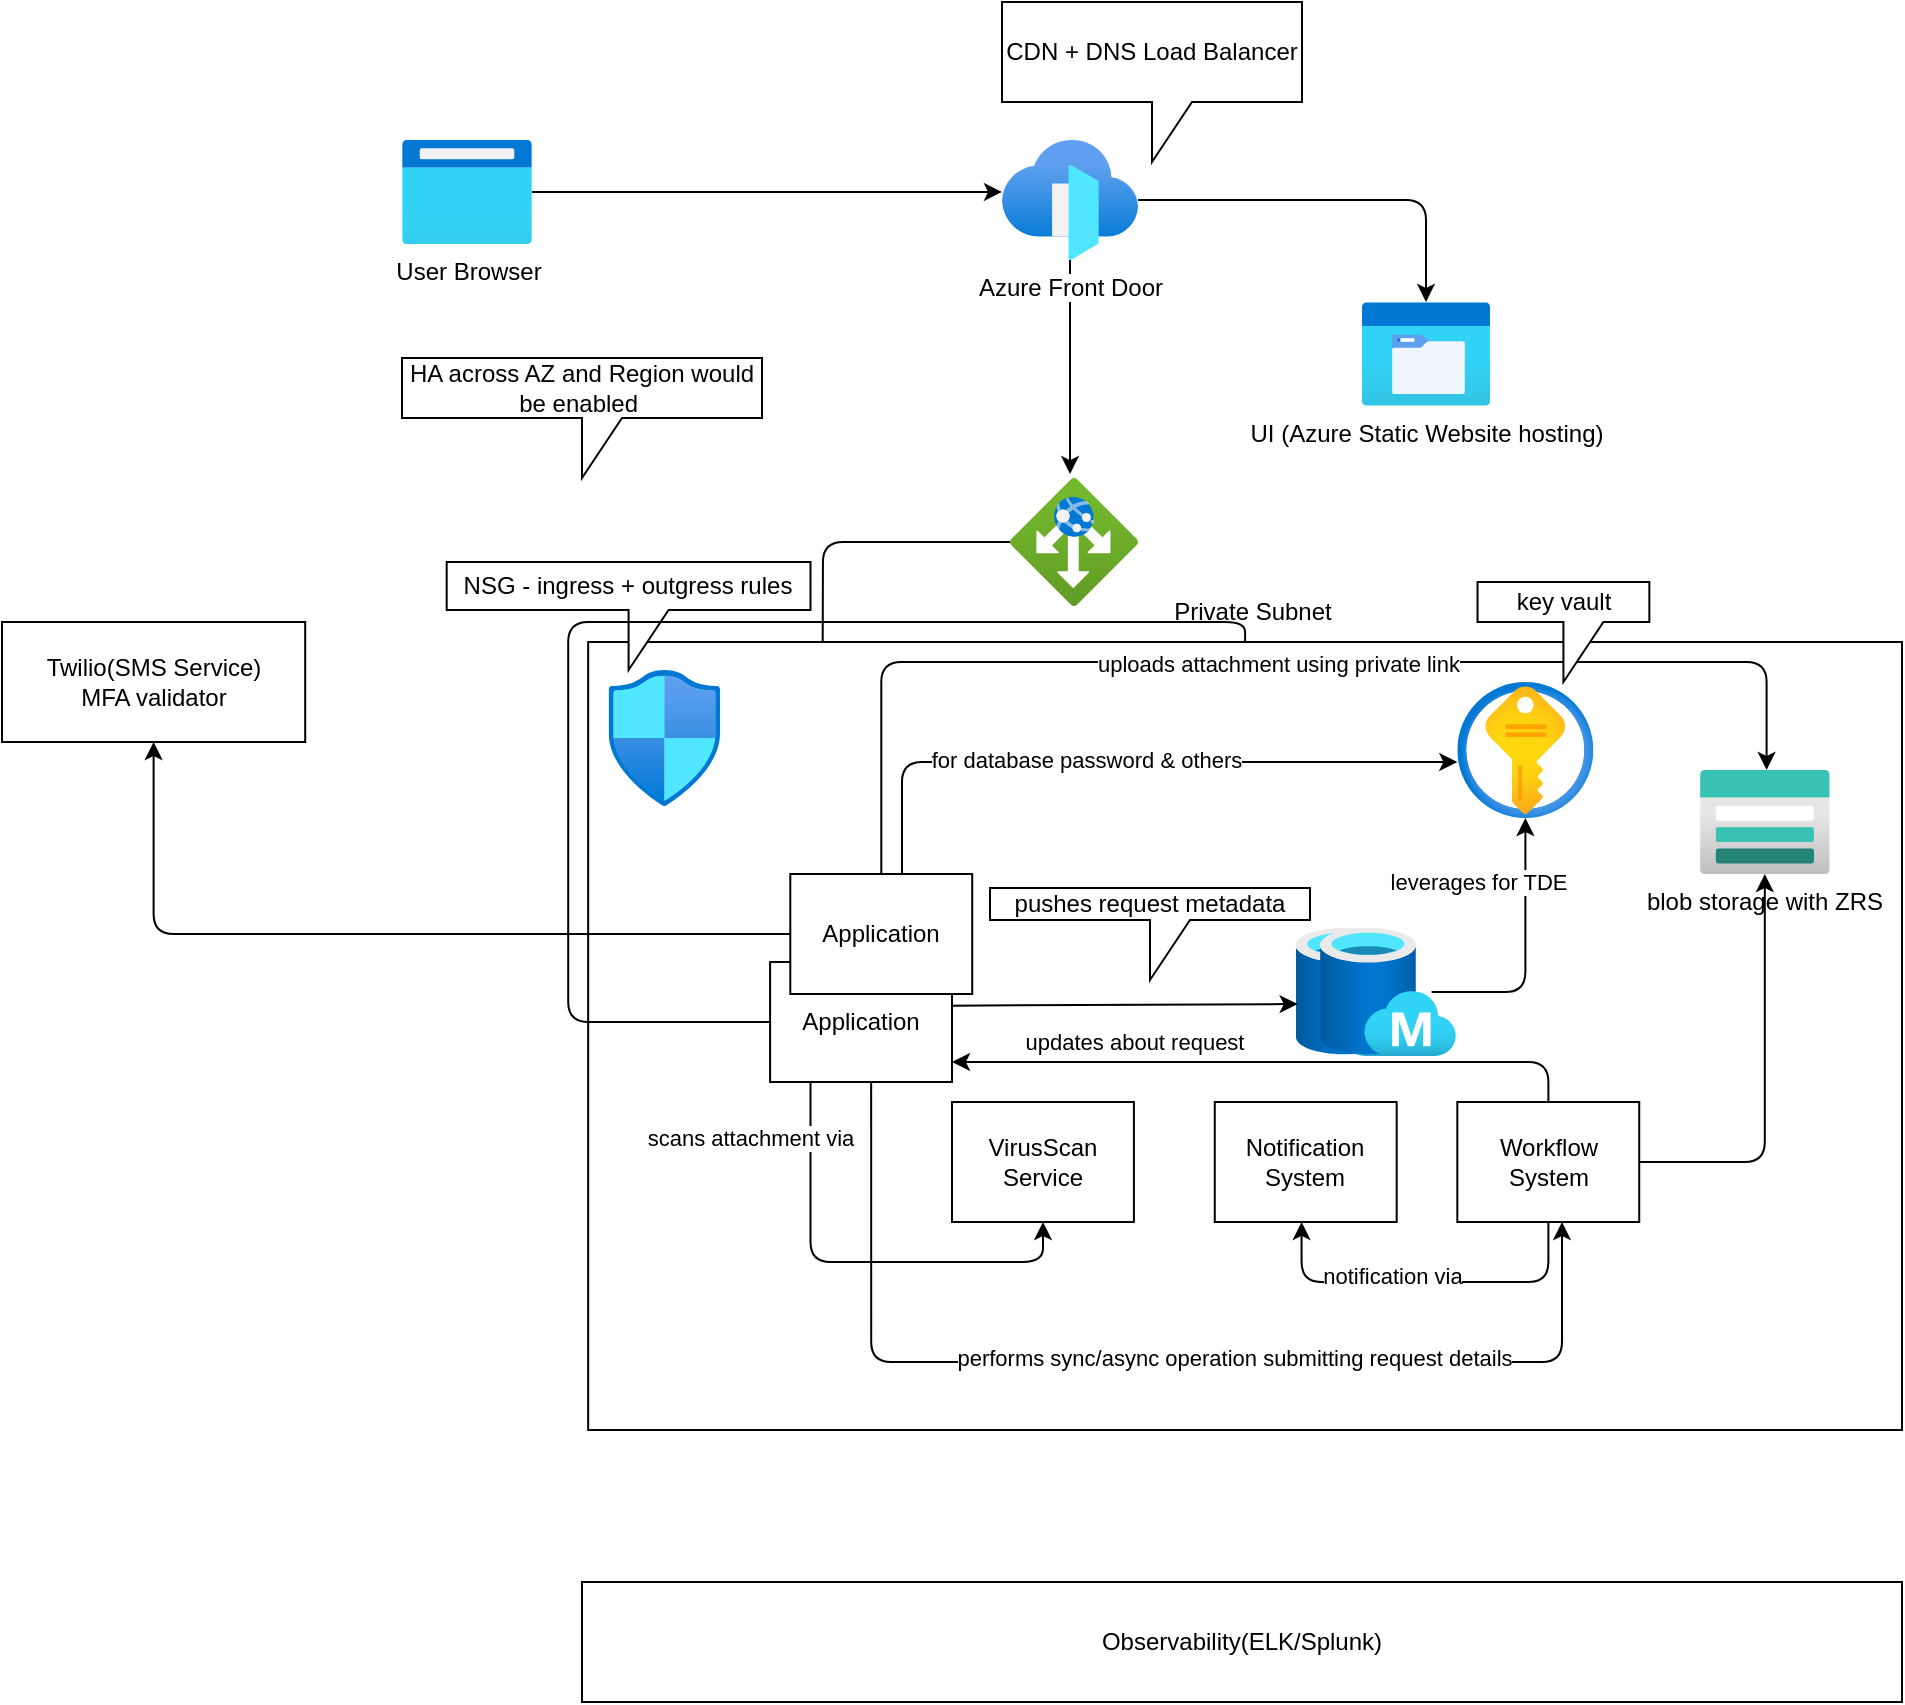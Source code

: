 <mxfile>
    <diagram id="6PWftHelhQxyg8RBZKPV" name="Page-1">
        <mxGraphModel dx="1943" dy="692" grid="1" gridSize="10" guides="1" tooltips="1" connect="1" arrows="1" fold="1" page="1" pageScale="1" pageWidth="827" pageHeight="1169" math="0" shadow="0">
            <root>
                <mxCell id="0"/>
                <mxCell id="1" parent="0"/>
                <mxCell id="5" value="User Browser" style="aspect=fixed;html=1;points=[];align=center;image;fontSize=12;image=img/lib/azure2/general/Browser.svg;" parent="1" vertex="1">
                    <mxGeometry x="40" y="159" width="65" height="52" as="geometry"/>
                </mxCell>
                <mxCell id="23" style="edgeStyle=orthogonalEdgeStyle;html=1;entryX=0.469;entryY=-0.031;entryDx=0;entryDy=0;entryPerimeter=0;" parent="1" source="6" target="11" edge="1">
                    <mxGeometry relative="1" as="geometry"/>
                </mxCell>
                <mxCell id="6" value="Azure Front Door" style="aspect=fixed;html=1;points=[];align=center;image;fontSize=12;image=img/lib/azure2/networking/Front_Doors.svg;" parent="1" vertex="1">
                    <mxGeometry x="340" y="159" width="68" height="60" as="geometry"/>
                </mxCell>
                <mxCell id="8" value="UI (Azure Static Website hosting)" style="aspect=fixed;html=1;points=[];align=center;image;fontSize=12;image=img/lib/azure2/general/Storage_Azure_Files.svg;" parent="1" vertex="1">
                    <mxGeometry x="520" y="240" width="64" height="52" as="geometry"/>
                </mxCell>
                <mxCell id="10" value="CDN + DNS Load Balancer" style="shape=callout;whiteSpace=wrap;html=1;perimeter=calloutPerimeter;" parent="1" vertex="1">
                    <mxGeometry x="340" y="90" width="150" height="80" as="geometry"/>
                </mxCell>
                <mxCell id="24" style="edgeStyle=orthogonalEdgeStyle;html=1;" parent="1" source="11" edge="1">
                    <mxGeometry relative="1" as="geometry">
                        <mxPoint x="250" y="520" as="targetPoint"/>
                    </mxGeometry>
                </mxCell>
                <mxCell id="11" value="" style="aspect=fixed;html=1;points=[];align=center;image;fontSize=12;image=img/lib/azure2/networking/Application_Gateways.svg;" parent="1" vertex="1">
                    <mxGeometry x="344" y="328" width="64" height="64" as="geometry"/>
                </mxCell>
                <mxCell id="56" value="" style="group" parent="1" vertex="1" connectable="0">
                    <mxGeometry x="-160" y="370" width="950" height="434" as="geometry"/>
                </mxCell>
                <mxCell id="26" value="" style="rounded=0;whiteSpace=wrap;html=1;" parent="56" vertex="1">
                    <mxGeometry x="293.085" y="40" width="656.915" height="394" as="geometry"/>
                </mxCell>
                <mxCell id="9" style="edgeStyle=none;html=1;entryX=0;entryY=0.433;entryDx=0;entryDy=0;entryPerimeter=0;" parent="56" source="5" target="6" edge="1">
                    <mxGeometry relative="1" as="geometry"/>
                </mxCell>
                <mxCell id="33" style="edgeStyle=orthogonalEdgeStyle;html=1;" parent="56" source="6" target="8" edge="1">
                    <mxGeometry relative="1" as="geometry"/>
                </mxCell>
                <mxCell id="12" value="" style="aspect=fixed;html=1;points=[];align=center;image;fontSize=12;image=img/lib/azure2/databases/Managed_Database.svg;" parent="56" vertex="1">
                    <mxGeometry x="646.809" y="183" width="68" height="64" as="geometry"/>
                </mxCell>
                <mxCell id="20" style="edgeStyle=none;html=1;entryX=0.015;entryY=0.594;entryDx=0;entryDy=0;entryPerimeter=0;" parent="56" target="12" edge="1">
                    <mxGeometry relative="1" as="geometry">
                        <mxPoint x="473.989" y="221.836" as="sourcePoint"/>
                    </mxGeometry>
                </mxCell>
                <mxCell id="36" style="edgeStyle=orthogonalEdgeStyle;html=1;" parent="56" target="35" edge="1">
                    <mxGeometry relative="1" as="geometry">
                        <Array as="points">
                            <mxPoint x="435" y="400"/>
                            <mxPoint x="780" y="400"/>
                        </Array>
                        <mxPoint x="434.574" y="254" as="sourcePoint"/>
                    </mxGeometry>
                </mxCell>
                <mxCell id="40" value="performs sync/async operation submitting request details" style="edgeLabel;html=1;align=center;verticalAlign=middle;resizable=0;points=[];" parent="36" vertex="1" connectable="0">
                    <mxGeometry x="0.165" y="2" relative="1" as="geometry">
                        <mxPoint as="offset"/>
                    </mxGeometry>
                </mxCell>
                <mxCell id="15" value="" style="aspect=fixed;html=1;points=[];align=center;image;fontSize=12;image=img/lib/azure2/networking/Network_Security_Groups.svg;" parent="56" vertex="1">
                    <mxGeometry x="303.191" y="54" width="56.0" height="68" as="geometry"/>
                </mxCell>
                <mxCell id="16" value="" style="aspect=fixed;html=1;points=[];align=center;image;fontSize=12;image=img/lib/azure2/security/Key_Vaults.svg;" parent="56" vertex="1">
                    <mxGeometry x="727.66" y="60" width="68" height="68" as="geometry"/>
                </mxCell>
                <mxCell id="44" value="leverages for TDE" style="edgeStyle=orthogonalEdgeStyle;html=1;" parent="56" source="12" target="16" edge="1">
                    <mxGeometry x="0.519" y="24" relative="1" as="geometry">
                        <mxPoint as="offset"/>
                    </mxGeometry>
                </mxCell>
                <mxCell id="17" value="blob storage with ZRS" style="aspect=fixed;html=1;points=[];align=center;image;fontSize=12;image=img/lib/azure2/storage/Storage_Accounts.svg;" parent="56" vertex="1">
                    <mxGeometry x="848.936" y="104" width="65" height="52" as="geometry"/>
                </mxCell>
                <mxCell id="25" value="NSG - ingress + outgress rules" style="shape=callout;whiteSpace=wrap;html=1;perimeter=calloutPerimeter;" parent="56" vertex="1">
                    <mxGeometry x="222.34" width="181.915" height="54" as="geometry"/>
                </mxCell>
                <mxCell id="28" value="Twilio(SMS Service)&lt;br&gt;MFA validator" style="rounded=0;whiteSpace=wrap;html=1;" parent="56" vertex="1">
                    <mxGeometry y="30" width="151.596" height="60" as="geometry"/>
                </mxCell>
                <mxCell id="34" value="Notification System" style="rounded=0;whiteSpace=wrap;html=1;" parent="56" vertex="1">
                    <mxGeometry x="606.383" y="270" width="90.957" height="60" as="geometry"/>
                </mxCell>
                <mxCell id="122" style="edgeStyle=orthogonalEdgeStyle;html=1;entryX=0.543;entryY=0.736;entryDx=0;entryDy=0;entryPerimeter=0;" parent="56" source="35" target="26" edge="1">
                    <mxGeometry relative="1" as="geometry">
                        <Array as="points">
                            <mxPoint x="773" y="360"/>
                            <mxPoint x="650" y="360"/>
                        </Array>
                    </mxGeometry>
                </mxCell>
                <mxCell id="124" value="notification via" style="edgeLabel;html=1;align=center;verticalAlign=middle;resizable=0;points=[];" parent="122" vertex="1" connectable="0">
                    <mxGeometry x="0.178" y="-3" relative="1" as="geometry">
                        <mxPoint as="offset"/>
                    </mxGeometry>
                </mxCell>
                <mxCell id="133" style="edgeStyle=orthogonalEdgeStyle;html=1;entryX=1;entryY=0.5;entryDx=0;entryDy=0;" edge="1" parent="56" source="26" target="41">
                    <mxGeometry relative="1" as="geometry"/>
                </mxCell>
                <mxCell id="134" style="edgeStyle=orthogonalEdgeStyle;html=1;" edge="1" parent="56" source="35" target="41">
                    <mxGeometry relative="1" as="geometry">
                        <Array as="points">
                            <mxPoint x="773" y="250"/>
                        </Array>
                    </mxGeometry>
                </mxCell>
                <mxCell id="135" value="updates about request" style="edgeLabel;html=1;align=center;verticalAlign=middle;resizable=0;points=[];" vertex="1" connectable="0" parent="134">
                    <mxGeometry x="0.428" y="3" relative="1" as="geometry">
                        <mxPoint y="-13" as="offset"/>
                    </mxGeometry>
                </mxCell>
                <mxCell id="136" style="edgeStyle=orthogonalEdgeStyle;html=1;" edge="1" parent="56" source="35" target="17">
                    <mxGeometry relative="1" as="geometry"/>
                </mxCell>
                <mxCell id="35" value="Workflow System" style="rounded=0;whiteSpace=wrap;html=1;" parent="56" vertex="1">
                    <mxGeometry x="727.66" y="270" width="90.957" height="60" as="geometry"/>
                </mxCell>
                <mxCell id="41" value="Application" style="rounded=0;whiteSpace=wrap;html=1;" parent="56" vertex="1">
                    <mxGeometry x="384.043" y="200" width="90.957" height="60" as="geometry"/>
                </mxCell>
                <mxCell id="22" style="edgeStyle=orthogonalEdgeStyle;html=1;exitX=0.667;exitY=0;exitDx=0;exitDy=0;exitPerimeter=0;" parent="56" source="41" target="17" edge="1">
                    <mxGeometry relative="1" as="geometry">
                        <mxPoint x="439.122" y="70" as="targetPoint"/>
                        <Array as="points">
                            <mxPoint x="439.628" y="200"/>
                            <mxPoint x="439.628" y="50"/>
                            <mxPoint x="882.287" y="50"/>
                        </Array>
                        <mxPoint x="439.122" y="190" as="sourcePoint"/>
                    </mxGeometry>
                </mxCell>
                <mxCell id="38" value="uploads attachment using private link" style="edgeLabel;html=1;align=center;verticalAlign=middle;resizable=0;points=[];" parent="22" vertex="1" connectable="0">
                    <mxGeometry x="0.083" y="-1" relative="1" as="geometry">
                        <mxPoint as="offset"/>
                    </mxGeometry>
                </mxCell>
                <mxCell id="130" style="edgeStyle=orthogonalEdgeStyle;html=1;" parent="56" source="42" target="16" edge="1">
                    <mxGeometry relative="1" as="geometry">
                        <Array as="points">
                            <mxPoint x="450" y="100"/>
                        </Array>
                    </mxGeometry>
                </mxCell>
                <mxCell id="131" value="for database password &amp;amp; others" style="edgeLabel;html=1;align=center;verticalAlign=middle;resizable=0;points=[];" parent="130" vertex="1" connectable="0">
                    <mxGeometry x="-0.117" y="1" relative="1" as="geometry">
                        <mxPoint as="offset"/>
                    </mxGeometry>
                </mxCell>
                <mxCell id="42" value="Application" style="rounded=0;whiteSpace=wrap;html=1;" parent="56" vertex="1">
                    <mxGeometry x="394.149" y="156" width="90.957" height="60" as="geometry"/>
                </mxCell>
                <mxCell id="29" style="edgeStyle=orthogonalEdgeStyle;html=1;entryX=0.5;entryY=1;entryDx=0;entryDy=0;exitX=0;exitY=0.5;exitDx=0;exitDy=0;" parent="56" source="42" target="28" edge="1">
                    <mxGeometry relative="1" as="geometry">
                        <mxPoint x="373.936" y="183" as="sourcePoint"/>
                    </mxGeometry>
                </mxCell>
                <mxCell id="45" value="key vault" style="shape=callout;whiteSpace=wrap;html=1;perimeter=calloutPerimeter;" parent="56" vertex="1">
                    <mxGeometry x="737.766" y="10" width="85.904" height="50" as="geometry"/>
                </mxCell>
                <mxCell id="46" value="" style="aspect=fixed;html=1;points=[];align=center;image;fontSize=12;image=img/lib/azure2/databases/Managed_Database.svg;" parent="56" vertex="1">
                    <mxGeometry x="658.936" y="183" width="68" height="64" as="geometry"/>
                </mxCell>
                <mxCell id="53" value="VirusScan Service" style="rounded=0;whiteSpace=wrap;html=1;" parent="56" vertex="1">
                    <mxGeometry x="475.0" y="270" width="90.957" height="60" as="geometry"/>
                </mxCell>
                <mxCell id="54" value="scans attachment via" style="edgeStyle=orthogonalEdgeStyle;html=1;" parent="56" source="41" target="53" edge="1">
                    <mxGeometry x="-0.755" y="-30" relative="1" as="geometry">
                        <Array as="points">
                            <mxPoint x="404.255" y="350"/>
                            <mxPoint x="520.479" y="350"/>
                        </Array>
                        <mxPoint as="offset"/>
                    </mxGeometry>
                </mxCell>
                <mxCell id="55" value="Private Subnet" style="text;html=1;align=center;verticalAlign=middle;resizable=0;points=[];autosize=1;strokeColor=none;fillColor=none;" parent="56" vertex="1">
                    <mxGeometry x="575.053" y="10" width="100" height="30" as="geometry"/>
                </mxCell>
                <mxCell id="126" value="pushes request metadata" style="shape=callout;whiteSpace=wrap;html=1;perimeter=calloutPerimeter;" parent="56" vertex="1">
                    <mxGeometry x="494" y="163" width="160" height="46" as="geometry"/>
                </mxCell>
                <mxCell id="32" value="HA across AZ and Region would be enabled&amp;nbsp;" style="shape=callout;whiteSpace=wrap;html=1;perimeter=calloutPerimeter;" parent="1" vertex="1">
                    <mxGeometry x="40" y="268" width="180" height="60" as="geometry"/>
                </mxCell>
                <mxCell id="137" value="Observability(ELK/Splunk)" style="rounded=0;whiteSpace=wrap;html=1;" vertex="1" parent="1">
                    <mxGeometry x="130" y="880" width="660" height="60" as="geometry"/>
                </mxCell>
            </root>
        </mxGraphModel>
    </diagram>
</mxfile>